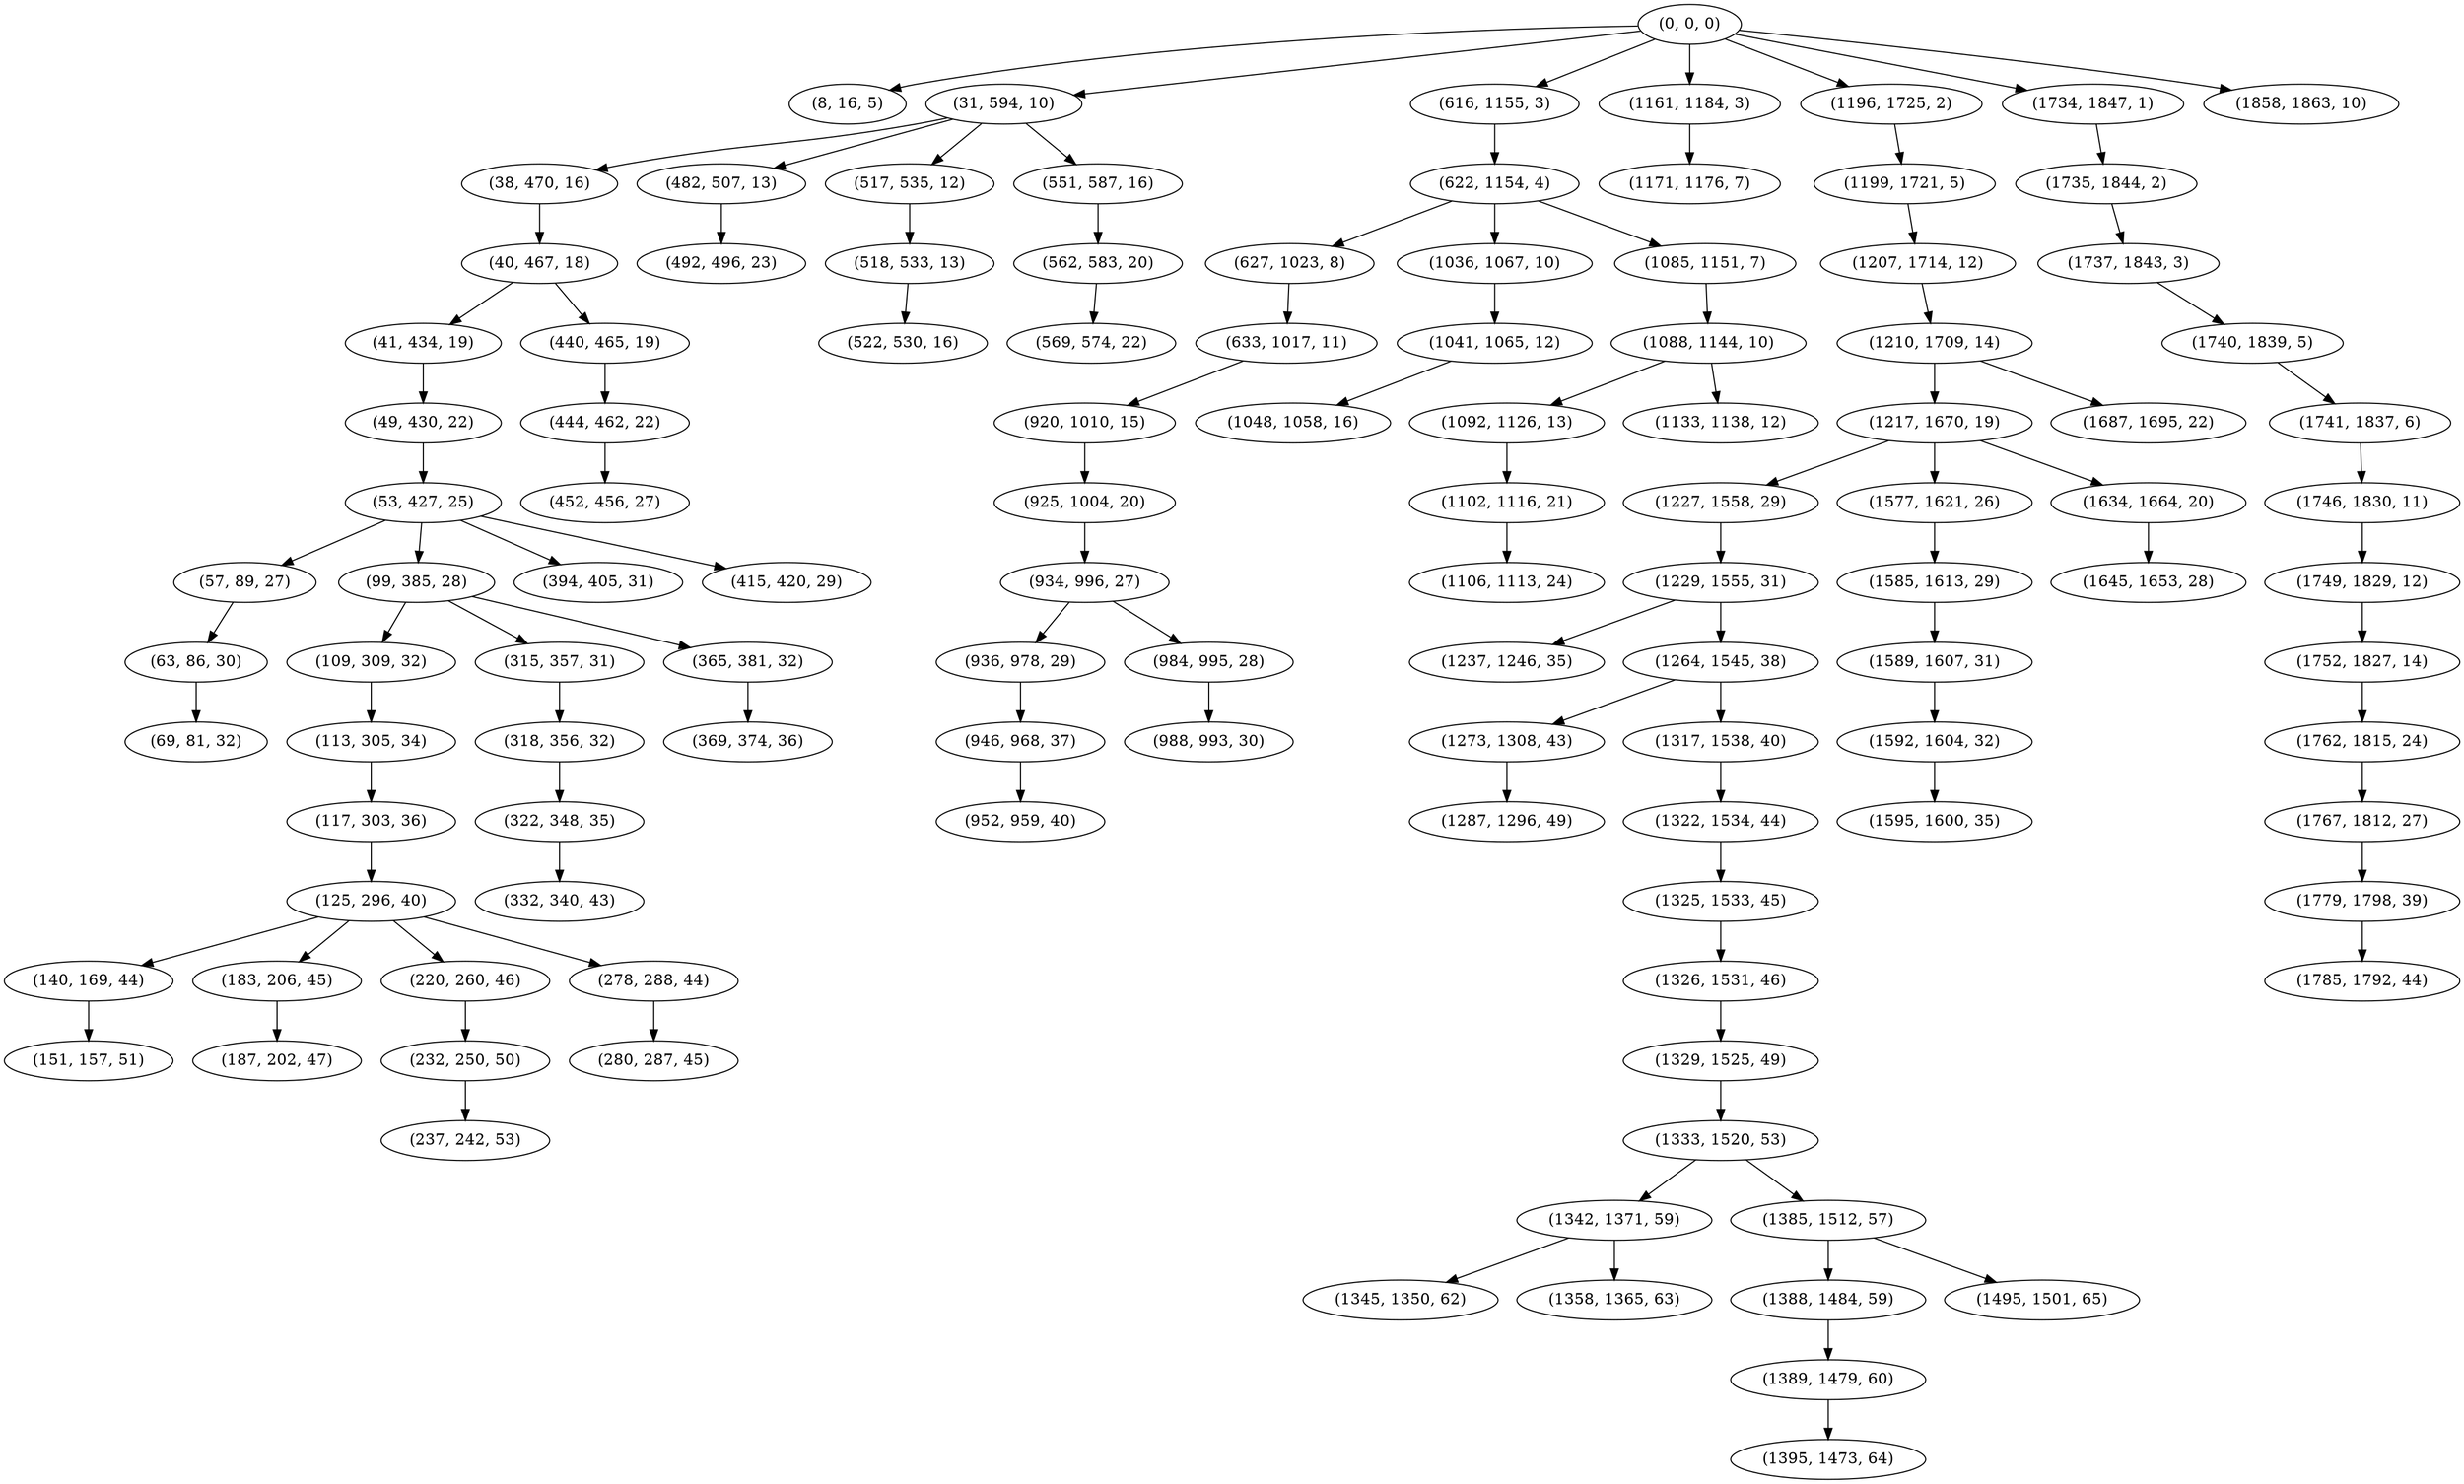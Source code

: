 digraph tree {
    "(0, 0, 0)";
    "(8, 16, 5)";
    "(31, 594, 10)";
    "(38, 470, 16)";
    "(40, 467, 18)";
    "(41, 434, 19)";
    "(49, 430, 22)";
    "(53, 427, 25)";
    "(57, 89, 27)";
    "(63, 86, 30)";
    "(69, 81, 32)";
    "(99, 385, 28)";
    "(109, 309, 32)";
    "(113, 305, 34)";
    "(117, 303, 36)";
    "(125, 296, 40)";
    "(140, 169, 44)";
    "(151, 157, 51)";
    "(183, 206, 45)";
    "(187, 202, 47)";
    "(220, 260, 46)";
    "(232, 250, 50)";
    "(237, 242, 53)";
    "(278, 288, 44)";
    "(280, 287, 45)";
    "(315, 357, 31)";
    "(318, 356, 32)";
    "(322, 348, 35)";
    "(332, 340, 43)";
    "(365, 381, 32)";
    "(369, 374, 36)";
    "(394, 405, 31)";
    "(415, 420, 29)";
    "(440, 465, 19)";
    "(444, 462, 22)";
    "(452, 456, 27)";
    "(482, 507, 13)";
    "(492, 496, 23)";
    "(517, 535, 12)";
    "(518, 533, 13)";
    "(522, 530, 16)";
    "(551, 587, 16)";
    "(562, 583, 20)";
    "(569, 574, 22)";
    "(616, 1155, 3)";
    "(622, 1154, 4)";
    "(627, 1023, 8)";
    "(633, 1017, 11)";
    "(920, 1010, 15)";
    "(925, 1004, 20)";
    "(934, 996, 27)";
    "(936, 978, 29)";
    "(946, 968, 37)";
    "(952, 959, 40)";
    "(984, 995, 28)";
    "(988, 993, 30)";
    "(1036, 1067, 10)";
    "(1041, 1065, 12)";
    "(1048, 1058, 16)";
    "(1085, 1151, 7)";
    "(1088, 1144, 10)";
    "(1092, 1126, 13)";
    "(1102, 1116, 21)";
    "(1106, 1113, 24)";
    "(1133, 1138, 12)";
    "(1161, 1184, 3)";
    "(1171, 1176, 7)";
    "(1196, 1725, 2)";
    "(1199, 1721, 5)";
    "(1207, 1714, 12)";
    "(1210, 1709, 14)";
    "(1217, 1670, 19)";
    "(1227, 1558, 29)";
    "(1229, 1555, 31)";
    "(1237, 1246, 35)";
    "(1264, 1545, 38)";
    "(1273, 1308, 43)";
    "(1287, 1296, 49)";
    "(1317, 1538, 40)";
    "(1322, 1534, 44)";
    "(1325, 1533, 45)";
    "(1326, 1531, 46)";
    "(1329, 1525, 49)";
    "(1333, 1520, 53)";
    "(1342, 1371, 59)";
    "(1345, 1350, 62)";
    "(1358, 1365, 63)";
    "(1385, 1512, 57)";
    "(1388, 1484, 59)";
    "(1389, 1479, 60)";
    "(1395, 1473, 64)";
    "(1495, 1501, 65)";
    "(1577, 1621, 26)";
    "(1585, 1613, 29)";
    "(1589, 1607, 31)";
    "(1592, 1604, 32)";
    "(1595, 1600, 35)";
    "(1634, 1664, 20)";
    "(1645, 1653, 28)";
    "(1687, 1695, 22)";
    "(1734, 1847, 1)";
    "(1735, 1844, 2)";
    "(1737, 1843, 3)";
    "(1740, 1839, 5)";
    "(1741, 1837, 6)";
    "(1746, 1830, 11)";
    "(1749, 1829, 12)";
    "(1752, 1827, 14)";
    "(1762, 1815, 24)";
    "(1767, 1812, 27)";
    "(1779, 1798, 39)";
    "(1785, 1792, 44)";
    "(1858, 1863, 10)";
    "(0, 0, 0)" -> "(8, 16, 5)";
    "(0, 0, 0)" -> "(31, 594, 10)";
    "(0, 0, 0)" -> "(616, 1155, 3)";
    "(0, 0, 0)" -> "(1161, 1184, 3)";
    "(0, 0, 0)" -> "(1196, 1725, 2)";
    "(0, 0, 0)" -> "(1734, 1847, 1)";
    "(0, 0, 0)" -> "(1858, 1863, 10)";
    "(31, 594, 10)" -> "(38, 470, 16)";
    "(31, 594, 10)" -> "(482, 507, 13)";
    "(31, 594, 10)" -> "(517, 535, 12)";
    "(31, 594, 10)" -> "(551, 587, 16)";
    "(38, 470, 16)" -> "(40, 467, 18)";
    "(40, 467, 18)" -> "(41, 434, 19)";
    "(40, 467, 18)" -> "(440, 465, 19)";
    "(41, 434, 19)" -> "(49, 430, 22)";
    "(49, 430, 22)" -> "(53, 427, 25)";
    "(53, 427, 25)" -> "(57, 89, 27)";
    "(53, 427, 25)" -> "(99, 385, 28)";
    "(53, 427, 25)" -> "(394, 405, 31)";
    "(53, 427, 25)" -> "(415, 420, 29)";
    "(57, 89, 27)" -> "(63, 86, 30)";
    "(63, 86, 30)" -> "(69, 81, 32)";
    "(99, 385, 28)" -> "(109, 309, 32)";
    "(99, 385, 28)" -> "(315, 357, 31)";
    "(99, 385, 28)" -> "(365, 381, 32)";
    "(109, 309, 32)" -> "(113, 305, 34)";
    "(113, 305, 34)" -> "(117, 303, 36)";
    "(117, 303, 36)" -> "(125, 296, 40)";
    "(125, 296, 40)" -> "(140, 169, 44)";
    "(125, 296, 40)" -> "(183, 206, 45)";
    "(125, 296, 40)" -> "(220, 260, 46)";
    "(125, 296, 40)" -> "(278, 288, 44)";
    "(140, 169, 44)" -> "(151, 157, 51)";
    "(183, 206, 45)" -> "(187, 202, 47)";
    "(220, 260, 46)" -> "(232, 250, 50)";
    "(232, 250, 50)" -> "(237, 242, 53)";
    "(278, 288, 44)" -> "(280, 287, 45)";
    "(315, 357, 31)" -> "(318, 356, 32)";
    "(318, 356, 32)" -> "(322, 348, 35)";
    "(322, 348, 35)" -> "(332, 340, 43)";
    "(365, 381, 32)" -> "(369, 374, 36)";
    "(440, 465, 19)" -> "(444, 462, 22)";
    "(444, 462, 22)" -> "(452, 456, 27)";
    "(482, 507, 13)" -> "(492, 496, 23)";
    "(517, 535, 12)" -> "(518, 533, 13)";
    "(518, 533, 13)" -> "(522, 530, 16)";
    "(551, 587, 16)" -> "(562, 583, 20)";
    "(562, 583, 20)" -> "(569, 574, 22)";
    "(616, 1155, 3)" -> "(622, 1154, 4)";
    "(622, 1154, 4)" -> "(627, 1023, 8)";
    "(622, 1154, 4)" -> "(1036, 1067, 10)";
    "(622, 1154, 4)" -> "(1085, 1151, 7)";
    "(627, 1023, 8)" -> "(633, 1017, 11)";
    "(633, 1017, 11)" -> "(920, 1010, 15)";
    "(920, 1010, 15)" -> "(925, 1004, 20)";
    "(925, 1004, 20)" -> "(934, 996, 27)";
    "(934, 996, 27)" -> "(936, 978, 29)";
    "(934, 996, 27)" -> "(984, 995, 28)";
    "(936, 978, 29)" -> "(946, 968, 37)";
    "(946, 968, 37)" -> "(952, 959, 40)";
    "(984, 995, 28)" -> "(988, 993, 30)";
    "(1036, 1067, 10)" -> "(1041, 1065, 12)";
    "(1041, 1065, 12)" -> "(1048, 1058, 16)";
    "(1085, 1151, 7)" -> "(1088, 1144, 10)";
    "(1088, 1144, 10)" -> "(1092, 1126, 13)";
    "(1088, 1144, 10)" -> "(1133, 1138, 12)";
    "(1092, 1126, 13)" -> "(1102, 1116, 21)";
    "(1102, 1116, 21)" -> "(1106, 1113, 24)";
    "(1161, 1184, 3)" -> "(1171, 1176, 7)";
    "(1196, 1725, 2)" -> "(1199, 1721, 5)";
    "(1199, 1721, 5)" -> "(1207, 1714, 12)";
    "(1207, 1714, 12)" -> "(1210, 1709, 14)";
    "(1210, 1709, 14)" -> "(1217, 1670, 19)";
    "(1210, 1709, 14)" -> "(1687, 1695, 22)";
    "(1217, 1670, 19)" -> "(1227, 1558, 29)";
    "(1217, 1670, 19)" -> "(1577, 1621, 26)";
    "(1217, 1670, 19)" -> "(1634, 1664, 20)";
    "(1227, 1558, 29)" -> "(1229, 1555, 31)";
    "(1229, 1555, 31)" -> "(1237, 1246, 35)";
    "(1229, 1555, 31)" -> "(1264, 1545, 38)";
    "(1264, 1545, 38)" -> "(1273, 1308, 43)";
    "(1264, 1545, 38)" -> "(1317, 1538, 40)";
    "(1273, 1308, 43)" -> "(1287, 1296, 49)";
    "(1317, 1538, 40)" -> "(1322, 1534, 44)";
    "(1322, 1534, 44)" -> "(1325, 1533, 45)";
    "(1325, 1533, 45)" -> "(1326, 1531, 46)";
    "(1326, 1531, 46)" -> "(1329, 1525, 49)";
    "(1329, 1525, 49)" -> "(1333, 1520, 53)";
    "(1333, 1520, 53)" -> "(1342, 1371, 59)";
    "(1333, 1520, 53)" -> "(1385, 1512, 57)";
    "(1342, 1371, 59)" -> "(1345, 1350, 62)";
    "(1342, 1371, 59)" -> "(1358, 1365, 63)";
    "(1385, 1512, 57)" -> "(1388, 1484, 59)";
    "(1385, 1512, 57)" -> "(1495, 1501, 65)";
    "(1388, 1484, 59)" -> "(1389, 1479, 60)";
    "(1389, 1479, 60)" -> "(1395, 1473, 64)";
    "(1577, 1621, 26)" -> "(1585, 1613, 29)";
    "(1585, 1613, 29)" -> "(1589, 1607, 31)";
    "(1589, 1607, 31)" -> "(1592, 1604, 32)";
    "(1592, 1604, 32)" -> "(1595, 1600, 35)";
    "(1634, 1664, 20)" -> "(1645, 1653, 28)";
    "(1734, 1847, 1)" -> "(1735, 1844, 2)";
    "(1735, 1844, 2)" -> "(1737, 1843, 3)";
    "(1737, 1843, 3)" -> "(1740, 1839, 5)";
    "(1740, 1839, 5)" -> "(1741, 1837, 6)";
    "(1741, 1837, 6)" -> "(1746, 1830, 11)";
    "(1746, 1830, 11)" -> "(1749, 1829, 12)";
    "(1749, 1829, 12)" -> "(1752, 1827, 14)";
    "(1752, 1827, 14)" -> "(1762, 1815, 24)";
    "(1762, 1815, 24)" -> "(1767, 1812, 27)";
    "(1767, 1812, 27)" -> "(1779, 1798, 39)";
    "(1779, 1798, 39)" -> "(1785, 1792, 44)";
}
